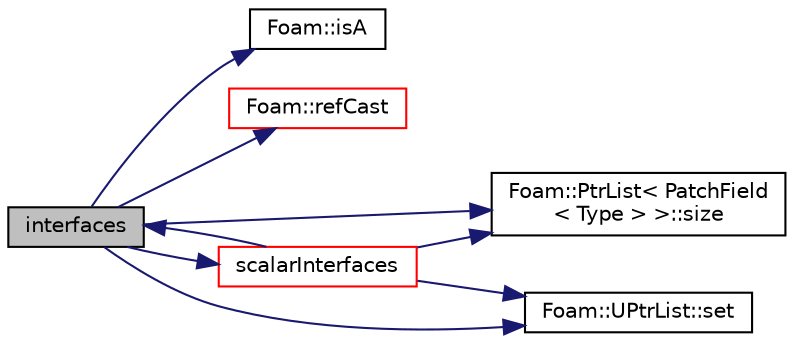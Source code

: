 digraph "interfaces"
{
  bgcolor="transparent";
  edge [fontname="Helvetica",fontsize="10",labelfontname="Helvetica",labelfontsize="10"];
  node [fontname="Helvetica",fontsize="10",shape=record];
  rankdir="LR";
  Node1 [label="interfaces",height=0.2,width=0.4,color="black", fillcolor="grey75", style="filled", fontcolor="black"];
  Node1 -> Node2 [color="midnightblue",fontsize="10",style="solid",fontname="Helvetica"];
  Node2 [label="Foam::isA",height=0.2,width=0.4,color="black",URL="$a10974.html#a7f38c7df863d37f5357047d27dab7711",tooltip="Check if a dynamic_cast to typeid is possible. "];
  Node1 -> Node3 [color="midnightblue",fontsize="10",style="solid",fontname="Helvetica"];
  Node3 [label="Foam::refCast",height=0.2,width=0.4,color="red",URL="$a10974.html#a28f53307dad4466f23067e79a948e2a1",tooltip="Reference type cast template function. "];
  Node1 -> Node4 [color="midnightblue",fontsize="10",style="solid",fontname="Helvetica"];
  Node4 [label="scalarInterfaces",height=0.2,width=0.4,color="red",URL="$a00148.html#adc8c3fc9d267c87424980ea5abfdd91e",tooltip="Return a list of pointers for each patch field with only those. "];
  Node4 -> Node1 [color="midnightblue",fontsize="10",style="solid",fontname="Helvetica"];
  Node4 -> Node5 [color="midnightblue",fontsize="10",style="solid",fontname="Helvetica"];
  Node5 [label="Foam::PtrList\< PatchField\l\< Type \> \>::size",height=0.2,width=0.4,color="black",URL="$a02072.html#a723361dc2020160f5492e8fe2d09fa44",tooltip="Return the number of elements in the PtrList. "];
  Node4 -> Node6 [color="midnightblue",fontsize="10",style="solid",fontname="Helvetica"];
  Node6 [label="Foam::UPtrList::set",height=0.2,width=0.4,color="black",URL="$a02864.html#affa9210cfaa91a145f3a9618d4ef3baf",tooltip="Is element set. "];
  Node1 -> Node6 [color="midnightblue",fontsize="10",style="solid",fontname="Helvetica"];
  Node1 -> Node5 [color="midnightblue",fontsize="10",style="solid",fontname="Helvetica"];
}
